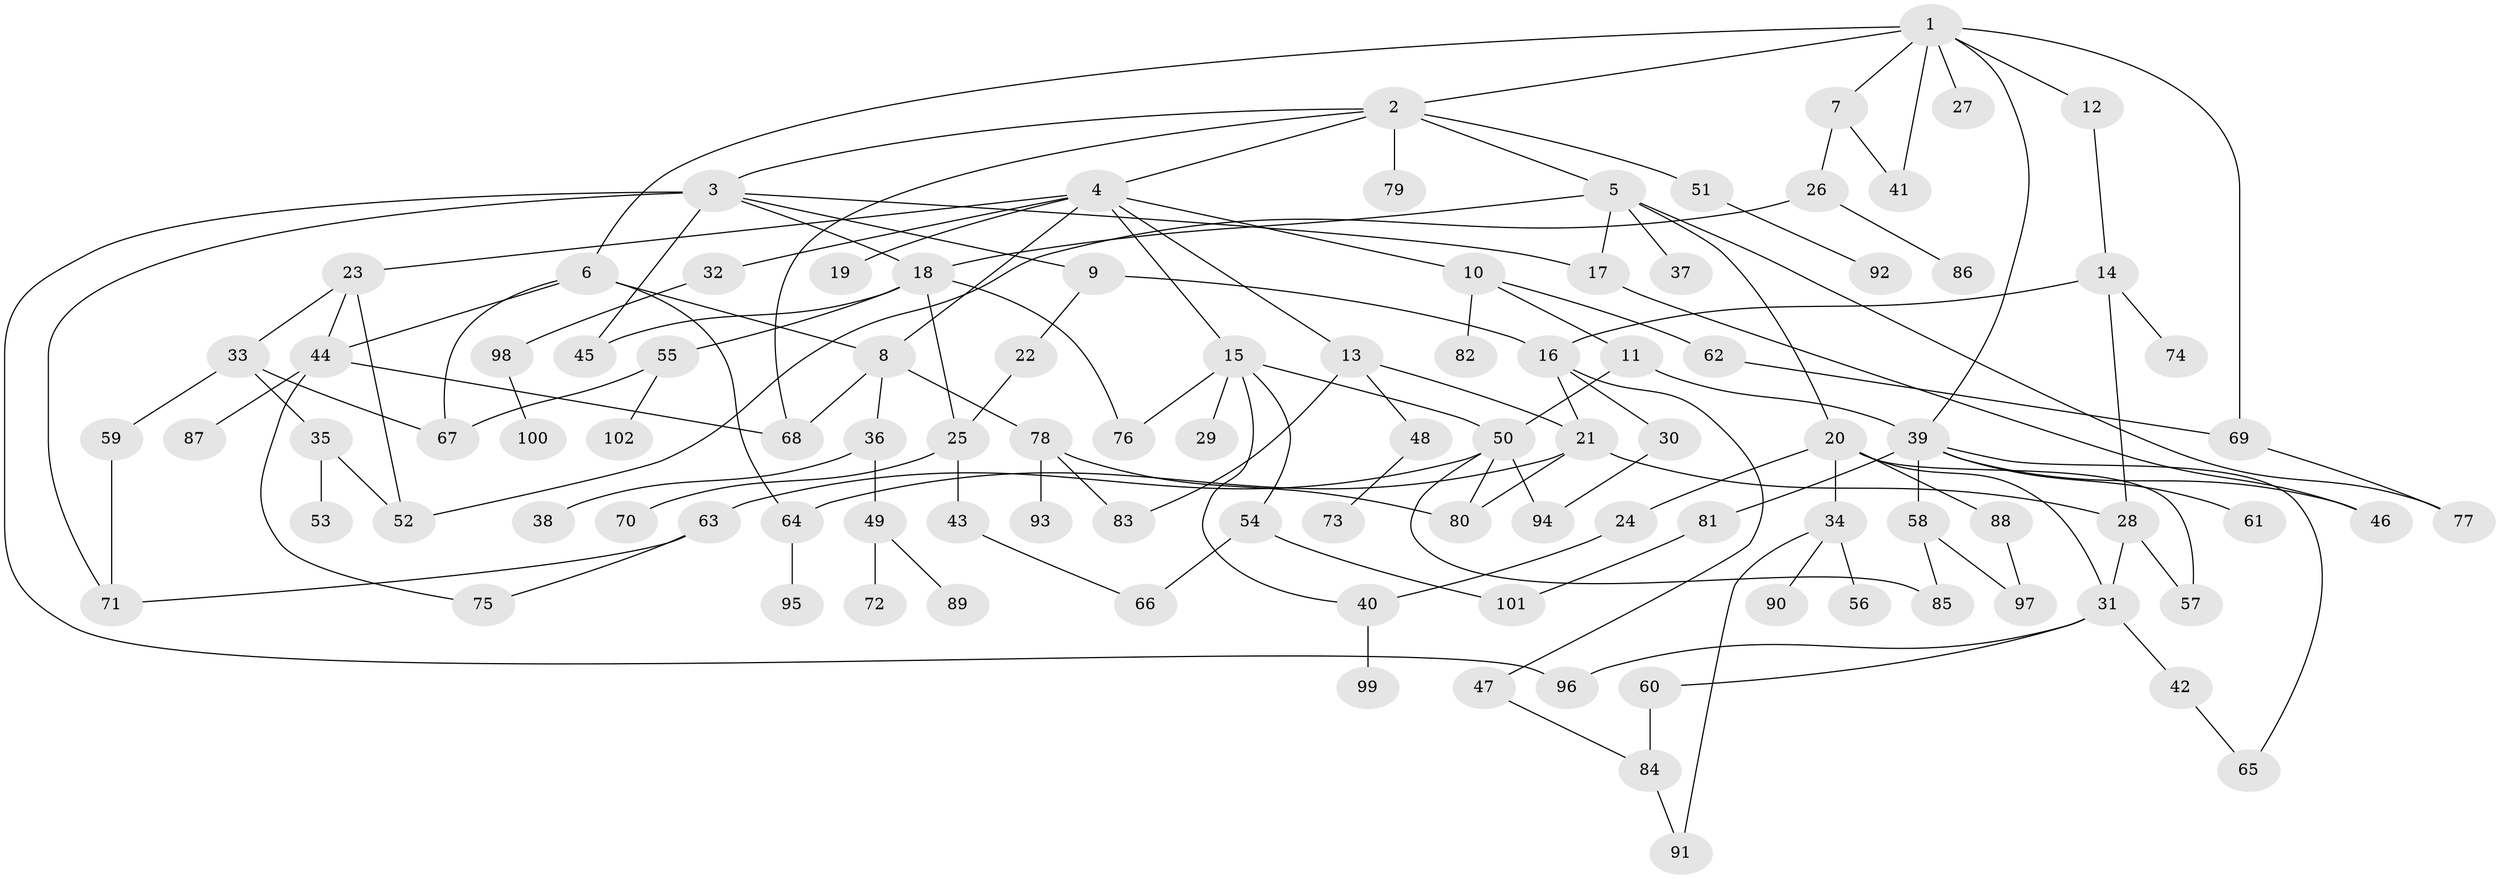 // coarse degree distribution, {12: 0.02857142857142857, 7: 0.04285714285714286, 6: 0.08571428571428572, 2: 0.35714285714285715, 5: 0.04285714285714286, 4: 0.02857142857142857, 3: 0.18571428571428572, 10: 0.014285714285714285, 1: 0.21428571428571427}
// Generated by graph-tools (version 1.1) at 2025/51/02/27/25 19:51:38]
// undirected, 102 vertices, 142 edges
graph export_dot {
graph [start="1"]
  node [color=gray90,style=filled];
  1;
  2;
  3;
  4;
  5;
  6;
  7;
  8;
  9;
  10;
  11;
  12;
  13;
  14;
  15;
  16;
  17;
  18;
  19;
  20;
  21;
  22;
  23;
  24;
  25;
  26;
  27;
  28;
  29;
  30;
  31;
  32;
  33;
  34;
  35;
  36;
  37;
  38;
  39;
  40;
  41;
  42;
  43;
  44;
  45;
  46;
  47;
  48;
  49;
  50;
  51;
  52;
  53;
  54;
  55;
  56;
  57;
  58;
  59;
  60;
  61;
  62;
  63;
  64;
  65;
  66;
  67;
  68;
  69;
  70;
  71;
  72;
  73;
  74;
  75;
  76;
  77;
  78;
  79;
  80;
  81;
  82;
  83;
  84;
  85;
  86;
  87;
  88;
  89;
  90;
  91;
  92;
  93;
  94;
  95;
  96;
  97;
  98;
  99;
  100;
  101;
  102;
  1 -- 2;
  1 -- 6;
  1 -- 7;
  1 -- 12;
  1 -- 27;
  1 -- 41;
  1 -- 69;
  1 -- 39;
  2 -- 3;
  2 -- 4;
  2 -- 5;
  2 -- 51;
  2 -- 79;
  2 -- 68;
  3 -- 9;
  3 -- 18;
  3 -- 45;
  3 -- 71;
  3 -- 96;
  3 -- 17;
  4 -- 10;
  4 -- 13;
  4 -- 15;
  4 -- 19;
  4 -- 23;
  4 -- 32;
  4 -- 8;
  5 -- 17;
  5 -- 20;
  5 -- 37;
  5 -- 18;
  5 -- 77;
  6 -- 8;
  6 -- 67;
  6 -- 64;
  6 -- 44;
  7 -- 26;
  7 -- 41;
  8 -- 36;
  8 -- 78;
  8 -- 68;
  9 -- 22;
  9 -- 16;
  10 -- 11;
  10 -- 62;
  10 -- 82;
  11 -- 39;
  11 -- 50;
  12 -- 14;
  13 -- 21;
  13 -- 48;
  13 -- 83;
  14 -- 16;
  14 -- 74;
  14 -- 28;
  15 -- 29;
  15 -- 54;
  15 -- 76;
  15 -- 40;
  15 -- 50;
  16 -- 30;
  16 -- 47;
  16 -- 21;
  17 -- 46;
  18 -- 55;
  18 -- 45;
  18 -- 76;
  18 -- 25;
  20 -- 24;
  20 -- 34;
  20 -- 57;
  20 -- 88;
  20 -- 31;
  21 -- 28;
  21 -- 64;
  21 -- 80;
  22 -- 25;
  23 -- 33;
  23 -- 44;
  23 -- 52;
  24 -- 40;
  25 -- 43;
  25 -- 70;
  26 -- 52;
  26 -- 86;
  28 -- 31;
  28 -- 57;
  30 -- 94;
  31 -- 42;
  31 -- 60;
  31 -- 96;
  32 -- 98;
  33 -- 35;
  33 -- 59;
  33 -- 67;
  34 -- 56;
  34 -- 90;
  34 -- 91;
  35 -- 53;
  35 -- 52;
  36 -- 38;
  36 -- 49;
  39 -- 58;
  39 -- 61;
  39 -- 81;
  39 -- 46;
  39 -- 65;
  40 -- 99;
  42 -- 65;
  43 -- 66;
  44 -- 68;
  44 -- 87;
  44 -- 75;
  47 -- 84;
  48 -- 73;
  49 -- 72;
  49 -- 89;
  50 -- 63;
  50 -- 85;
  50 -- 94;
  50 -- 80;
  51 -- 92;
  54 -- 101;
  54 -- 66;
  55 -- 67;
  55 -- 102;
  58 -- 85;
  58 -- 97;
  59 -- 71;
  60 -- 84;
  62 -- 69;
  63 -- 71;
  63 -- 75;
  64 -- 95;
  69 -- 77;
  78 -- 80;
  78 -- 93;
  78 -- 83;
  81 -- 101;
  84 -- 91;
  88 -- 97;
  98 -- 100;
}
